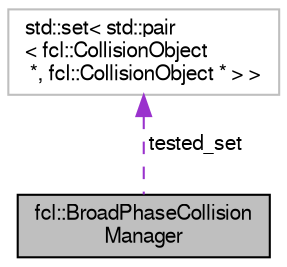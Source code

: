 digraph "fcl::BroadPhaseCollisionManager"
{
  edge [fontname="FreeSans",fontsize="10",labelfontname="FreeSans",labelfontsize="10"];
  node [fontname="FreeSans",fontsize="10",shape=record];
  Node1 [label="fcl::BroadPhaseCollision\lManager",height=0.2,width=0.4,color="black", fillcolor="grey75", style="filled" fontcolor="black"];
  Node2 -> Node1 [dir="back",color="darkorchid3",fontsize="10",style="dashed",label=" tested_set" ,fontname="FreeSans"];
  Node2 [label="std::set\< std::pair\l\< fcl::CollisionObject\l *, fcl::CollisionObject * \> \>",height=0.2,width=0.4,color="grey75", fillcolor="white", style="filled"];
}
